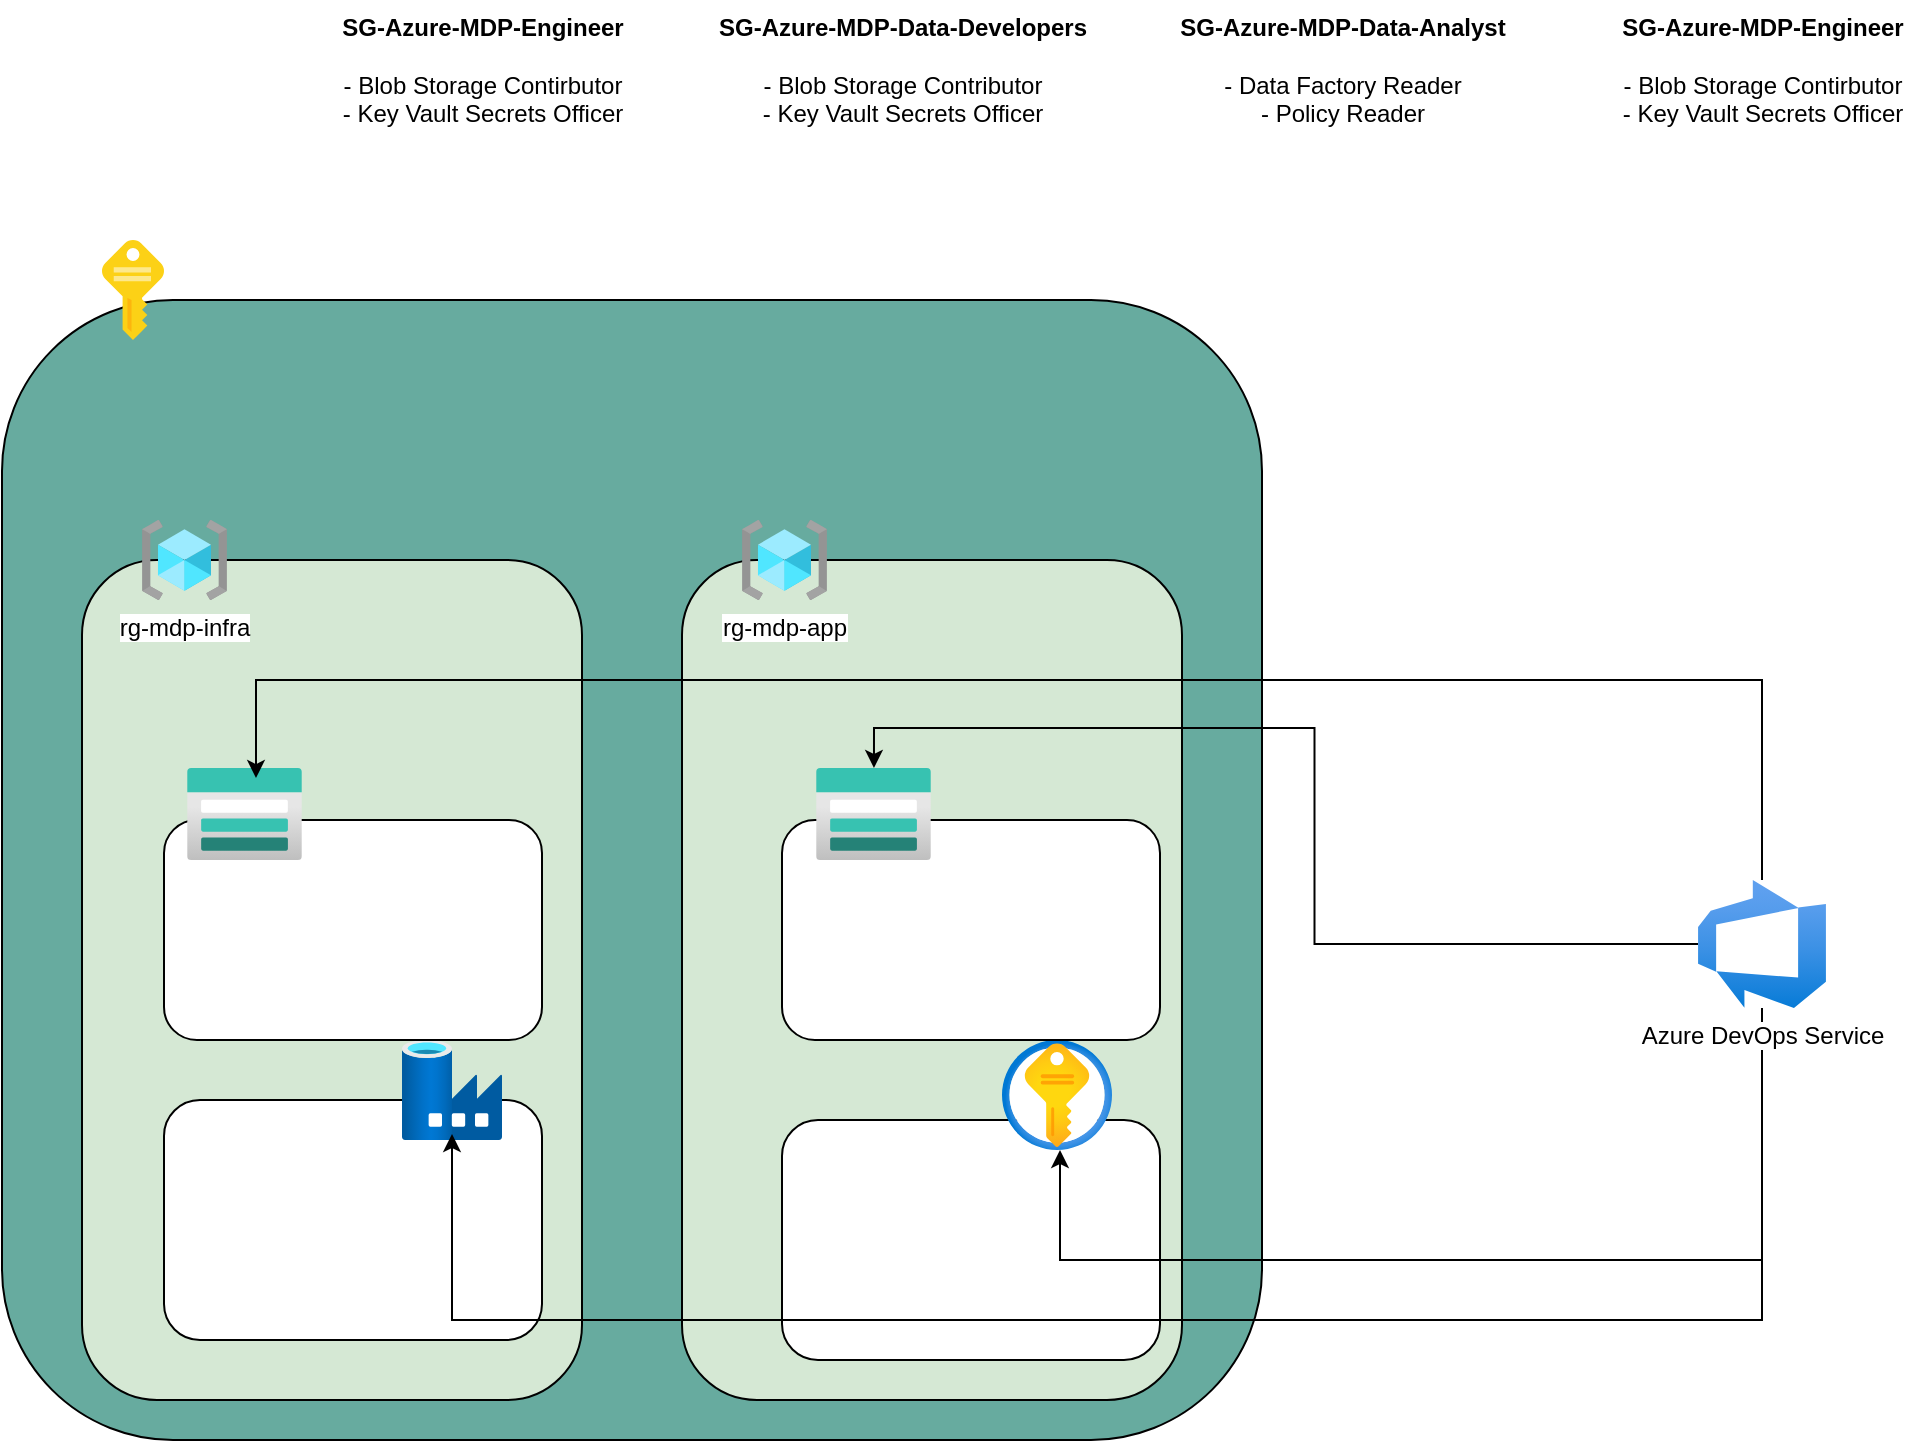<mxfile version="21.6.8" type="github">
  <diagram name="Page-1" id="C-AgzObuSpGEJH9MZPCi">
    <mxGraphModel dx="1619" dy="764" grid="1" gridSize="10" guides="1" tooltips="1" connect="1" arrows="1" fold="1" page="1" pageScale="1" pageWidth="1169" pageHeight="827" math="0" shadow="0">
      <root>
        <mxCell id="0" />
        <mxCell id="1" parent="0" />
        <mxCell id="tQHCMrDT34ir8bHBtCiH-1" value="" style="rounded=1;whiteSpace=wrap;html=1;color=#E5E8E8;fillColor=#67AB9F;" vertex="1" parent="1">
          <mxGeometry x="120" y="180" width="630" height="570" as="geometry" />
        </mxCell>
        <mxCell id="tQHCMrDT34ir8bHBtCiH-2" value="" style="image;sketch=0;aspect=fixed;html=1;points=[];align=center;fontSize=12;image=img/lib/mscae/Key.svg;" vertex="1" parent="1">
          <mxGeometry x="170" y="150" width="31" height="50" as="geometry" />
        </mxCell>
        <mxCell id="tQHCMrDT34ir8bHBtCiH-3" value="" style="rounded=1;whiteSpace=wrap;html=1;fillColor=#D5E8D4;" vertex="1" parent="1">
          <mxGeometry x="160" y="310" width="250" height="420" as="geometry" />
        </mxCell>
        <mxCell id="tQHCMrDT34ir8bHBtCiH-4" value="" style="rounded=1;whiteSpace=wrap;html=1;fillColor=#D5E8D4;" vertex="1" parent="1">
          <mxGeometry x="460" y="310" width="250" height="420" as="geometry" />
        </mxCell>
        <mxCell id="tQHCMrDT34ir8bHBtCiH-5" value="rg-mdp-infra" style="image;aspect=fixed;html=1;points=[];align=center;fontSize=12;image=img/lib/azure2/general/Resource_Groups.svg;" vertex="1" parent="1">
          <mxGeometry x="190" y="290" width="42.5" height="40" as="geometry" />
        </mxCell>
        <mxCell id="tQHCMrDT34ir8bHBtCiH-6" value="rg-mdp-app" style="image;aspect=fixed;html=1;points=[];align=center;fontSize=12;image=img/lib/azure2/general/Resource_Groups.svg;" vertex="1" parent="1">
          <mxGeometry x="490" y="290" width="42.5" height="40" as="geometry" />
        </mxCell>
        <mxCell id="tQHCMrDT34ir8bHBtCiH-10" value="" style="rounded=1;whiteSpace=wrap;html=1;" vertex="1" parent="1">
          <mxGeometry x="201" y="580" width="189" height="120" as="geometry" />
        </mxCell>
        <mxCell id="tQHCMrDT34ir8bHBtCiH-7" value="" style="image;aspect=fixed;html=1;points=[];align=center;fontSize=12;image=img/lib/azure2/databases/Data_Factory.svg;" vertex="1" parent="1">
          <mxGeometry x="320" y="550" width="50" height="50" as="geometry" />
        </mxCell>
        <mxCell id="tQHCMrDT34ir8bHBtCiH-11" value="" style="rounded=1;whiteSpace=wrap;html=1;" vertex="1" parent="1">
          <mxGeometry x="510" y="590" width="189" height="120" as="geometry" />
        </mxCell>
        <mxCell id="tQHCMrDT34ir8bHBtCiH-9" value="" style="image;aspect=fixed;html=1;points=[];align=center;fontSize=12;image=img/lib/azure2/security/Key_Vaults.svg;" vertex="1" parent="1">
          <mxGeometry x="620" y="550" width="55" height="55" as="geometry" />
        </mxCell>
        <mxCell id="tQHCMrDT34ir8bHBtCiH-14" value="" style="rounded=1;whiteSpace=wrap;html=1;" vertex="1" parent="1">
          <mxGeometry x="510" y="440" width="189" height="110" as="geometry" />
        </mxCell>
        <mxCell id="tQHCMrDT34ir8bHBtCiH-13" value="" style="rounded=1;whiteSpace=wrap;html=1;" vertex="1" parent="1">
          <mxGeometry x="201" y="440" width="189" height="110" as="geometry" />
        </mxCell>
        <mxCell id="tQHCMrDT34ir8bHBtCiH-12" value="" style="image;aspect=fixed;html=1;points=[];align=center;fontSize=12;image=img/lib/azure2/storage/Storage_Accounts.svg;" vertex="1" parent="1">
          <mxGeometry x="212.5" y="414" width="57.5" height="46" as="geometry" />
        </mxCell>
        <mxCell id="tQHCMrDT34ir8bHBtCiH-15" value="" style="image;aspect=fixed;html=1;points=[];align=center;fontSize=12;image=img/lib/azure2/storage/Storage_Accounts.svg;" vertex="1" parent="1">
          <mxGeometry x="527" y="414" width="57.5" height="46" as="geometry" />
        </mxCell>
        <mxCell id="tQHCMrDT34ir8bHBtCiH-18" style="edgeStyle=orthogonalEdgeStyle;rounded=0;orthogonalLoop=1;jettySize=auto;html=1;entryX=0.6;entryY=0.109;entryDx=0;entryDy=0;entryPerimeter=0;" edge="1" parent="1" source="tQHCMrDT34ir8bHBtCiH-16" target="tQHCMrDT34ir8bHBtCiH-12">
          <mxGeometry relative="1" as="geometry">
            <Array as="points">
              <mxPoint x="1000" y="370" />
              <mxPoint x="247" y="370" />
            </Array>
          </mxGeometry>
        </mxCell>
        <mxCell id="tQHCMrDT34ir8bHBtCiH-19" style="edgeStyle=orthogonalEdgeStyle;rounded=0;orthogonalLoop=1;jettySize=auto;html=1;entryX=0.504;entryY=0;entryDx=0;entryDy=0;entryPerimeter=0;" edge="1" parent="1" source="tQHCMrDT34ir8bHBtCiH-16" target="tQHCMrDT34ir8bHBtCiH-15">
          <mxGeometry relative="1" as="geometry" />
        </mxCell>
        <mxCell id="tQHCMrDT34ir8bHBtCiH-22" style="edgeStyle=orthogonalEdgeStyle;rounded=0;orthogonalLoop=1;jettySize=auto;html=1;entryX=0.5;entryY=0.94;entryDx=0;entryDy=0;entryPerimeter=0;" edge="1" parent="1" source="tQHCMrDT34ir8bHBtCiH-16" target="tQHCMrDT34ir8bHBtCiH-7">
          <mxGeometry relative="1" as="geometry">
            <Array as="points">
              <mxPoint x="1000" y="690" />
              <mxPoint x="345" y="690" />
            </Array>
          </mxGeometry>
        </mxCell>
        <mxCell id="tQHCMrDT34ir8bHBtCiH-23" style="edgeStyle=orthogonalEdgeStyle;rounded=0;orthogonalLoop=1;jettySize=auto;html=1;" edge="1" parent="1" source="tQHCMrDT34ir8bHBtCiH-16" target="tQHCMrDT34ir8bHBtCiH-9">
          <mxGeometry relative="1" as="geometry">
            <mxPoint x="649" y="610" as="targetPoint" />
            <Array as="points">
              <mxPoint x="1000" y="660" />
              <mxPoint x="649" y="660" />
            </Array>
          </mxGeometry>
        </mxCell>
        <mxCell id="tQHCMrDT34ir8bHBtCiH-16" value="Azure DevOps Service&lt;br&gt;" style="image;aspect=fixed;html=1;points=[];align=center;fontSize=12;image=img/lib/azure2/devops/Azure_DevOps.svg;" vertex="1" parent="1">
          <mxGeometry x="968" y="470" width="64" height="64" as="geometry" />
        </mxCell>
        <mxCell id="tQHCMrDT34ir8bHBtCiH-25" value="&lt;b style=&quot;border-color: var(--border-color);&quot;&gt;SG-Azure-MDP-Engineer&lt;/b&gt;&lt;br style=&quot;border-color: var(--border-color);&quot;&gt;&lt;br style=&quot;border-color: var(--border-color);&quot;&gt;- Blob Storage Contirbutor&lt;br style=&quot;border-color: var(--border-color);&quot;&gt;&lt;span style=&quot;&quot;&gt;-&amp;nbsp;Key Vault Secrets Officer&lt;/span&gt;" style="text;html=1;align=center;verticalAlign=middle;resizable=0;points=[];autosize=1;strokeColor=none;fillColor=none;" vertex="1" parent="1">
          <mxGeometry x="280" y="30" width="160" height="70" as="geometry" />
        </mxCell>
        <mxCell id="tQHCMrDT34ir8bHBtCiH-26" value="&lt;b&gt;SG-Azure-MDP-Data-Developers&lt;/b&gt;&lt;br style=&quot;border-color: var(--border-color);&quot;&gt;&lt;br style=&quot;border-color: var(--border-color);&quot;&gt;&lt;span style=&quot;&quot;&gt;- Blob Storage Contributor&lt;/span&gt;&lt;br style=&quot;border-color: var(--border-color);&quot;&gt;&lt;span style=&quot;&quot;&gt;- Key Vault Secrets Officer&lt;/span&gt;" style="text;html=1;align=center;verticalAlign=middle;resizable=0;points=[];autosize=1;strokeColor=none;fillColor=none;" vertex="1" parent="1">
          <mxGeometry x="465" y="30" width="210" height="70" as="geometry" />
        </mxCell>
        <mxCell id="tQHCMrDT34ir8bHBtCiH-27" value="&lt;b style=&quot;border-color: var(--border-color);&quot;&gt;SG-Azure-MDP-Data-Analyst&lt;/b&gt;&lt;br style=&quot;border-color: var(--border-color);&quot;&gt;&lt;br style=&quot;border-color: var(--border-color);&quot;&gt;- Data Factory Reader&lt;br style=&quot;border-color: var(--border-color);&quot;&gt;&lt;span style=&quot;&quot;&gt;- Policy Reader&lt;/span&gt;" style="text;html=1;align=center;verticalAlign=middle;resizable=0;points=[];autosize=1;strokeColor=none;fillColor=none;" vertex="1" parent="1">
          <mxGeometry x="695" y="30" width="190" height="70" as="geometry" />
        </mxCell>
        <mxCell id="tQHCMrDT34ir8bHBtCiH-28" value="&lt;b style=&quot;border-color: var(--border-color);&quot;&gt;SG-Azure-MDP-Engineer&lt;/b&gt;&lt;br style=&quot;border-color: var(--border-color);&quot;&gt;&lt;br style=&quot;border-color: var(--border-color);&quot;&gt;- Blob Storage Contirbutor&lt;br style=&quot;border-color: var(--border-color);&quot;&gt;&lt;span style=&quot;&quot;&gt;-&amp;nbsp;Key Vault Secrets Officer&lt;/span&gt;" style="text;html=1;align=center;verticalAlign=middle;resizable=0;points=[];autosize=1;strokeColor=none;fillColor=none;" vertex="1" parent="1">
          <mxGeometry x="920" y="30" width="160" height="70" as="geometry" />
        </mxCell>
      </root>
    </mxGraphModel>
  </diagram>
</mxfile>
